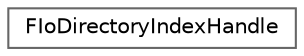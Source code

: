 digraph "Graphical Class Hierarchy"
{
 // INTERACTIVE_SVG=YES
 // LATEX_PDF_SIZE
  bgcolor="transparent";
  edge [fontname=Helvetica,fontsize=10,labelfontname=Helvetica,labelfontsize=10];
  node [fontname=Helvetica,fontsize=10,shape=box,height=0.2,width=0.4];
  rankdir="LR";
  Node0 [id="Node000000",label="FIoDirectoryIndexHandle",height=0.2,width=0.4,color="grey40", fillcolor="white", style="filled",URL="$da/dbf/classFIoDirectoryIndexHandle.html",tooltip=" "];
}
